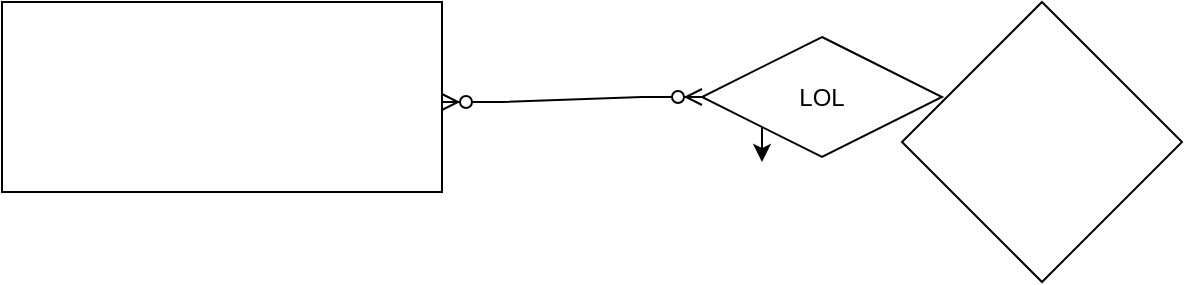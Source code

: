 <mxfile version="21.7.2" type="github">
  <diagram id="R2lEEEUBdFMjLlhIrx00" name="Page-1">
    <mxGraphModel dx="1257" dy="746" grid="1" gridSize="10" guides="1" tooltips="1" connect="1" arrows="1" fold="1" page="1" pageScale="1" pageWidth="1100" pageHeight="850" math="0" shadow="0" extFonts="Permanent Marker^https://fonts.googleapis.com/css?family=Permanent+Marker">
      <root>
        <mxCell id="0" />
        <mxCell id="1" parent="0" />
        <mxCell id="Y1Qn_ceeOtPsz5CFs5J6-1" value="" style="rhombus;whiteSpace=wrap;html=1;" vertex="1" parent="1">
          <mxGeometry x="660" y="50" width="140" height="140" as="geometry" />
        </mxCell>
        <mxCell id="Y1Qn_ceeOtPsz5CFs5J6-2" value="" style="rounded=0;whiteSpace=wrap;html=1;" vertex="1" parent="1">
          <mxGeometry x="210" y="50" width="220" height="95" as="geometry" />
        </mxCell>
        <mxCell id="Y1Qn_ceeOtPsz5CFs5J6-12" style="edgeStyle=elbowEdgeStyle;rounded=0;orthogonalLoop=1;jettySize=auto;html=1;exitX=0;exitY=1;exitDx=0;exitDy=0;" edge="1" parent="1" source="Y1Qn_ceeOtPsz5CFs5J6-8">
          <mxGeometry relative="1" as="geometry">
            <mxPoint x="590" y="130" as="targetPoint" />
          </mxGeometry>
        </mxCell>
        <mxCell id="Y1Qn_ceeOtPsz5CFs5J6-8" value="LOL&lt;br&gt;" style="shape=rhombus;perimeter=rhombusPerimeter;whiteSpace=wrap;html=1;align=center;" vertex="1" parent="1">
          <mxGeometry x="560" y="67.5" width="120" height="60" as="geometry" />
        </mxCell>
        <mxCell id="Y1Qn_ceeOtPsz5CFs5J6-11" value="" style="edgeStyle=entityRelationEdgeStyle;fontSize=12;html=1;endArrow=ERzeroToMany;endFill=1;startArrow=ERzeroToMany;rounded=0;entryX=0;entryY=0.5;entryDx=0;entryDy=0;" edge="1" parent="1" target="Y1Qn_ceeOtPsz5CFs5J6-8">
          <mxGeometry width="100" height="100" relative="1" as="geometry">
            <mxPoint x="430" y="100" as="sourcePoint" />
            <mxPoint x="530" as="targetPoint" />
            <Array as="points">
              <mxPoint x="510" y="40" />
            </Array>
          </mxGeometry>
        </mxCell>
      </root>
    </mxGraphModel>
  </diagram>
</mxfile>
